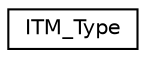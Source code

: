 digraph "Graphical Class Hierarchy"
{
 // LATEX_PDF_SIZE
  edge [fontname="Helvetica",fontsize="10",labelfontname="Helvetica",labelfontsize="10"];
  node [fontname="Helvetica",fontsize="10",shape=record];
  rankdir="LR";
  Node0 [label="ITM_Type",height=0.2,width=0.4,color="black", fillcolor="white", style="filled",URL="$structITM__Type.html",tooltip="Structure type to access the Instrumentation Trace Macrocell Register (ITM)."];
}
